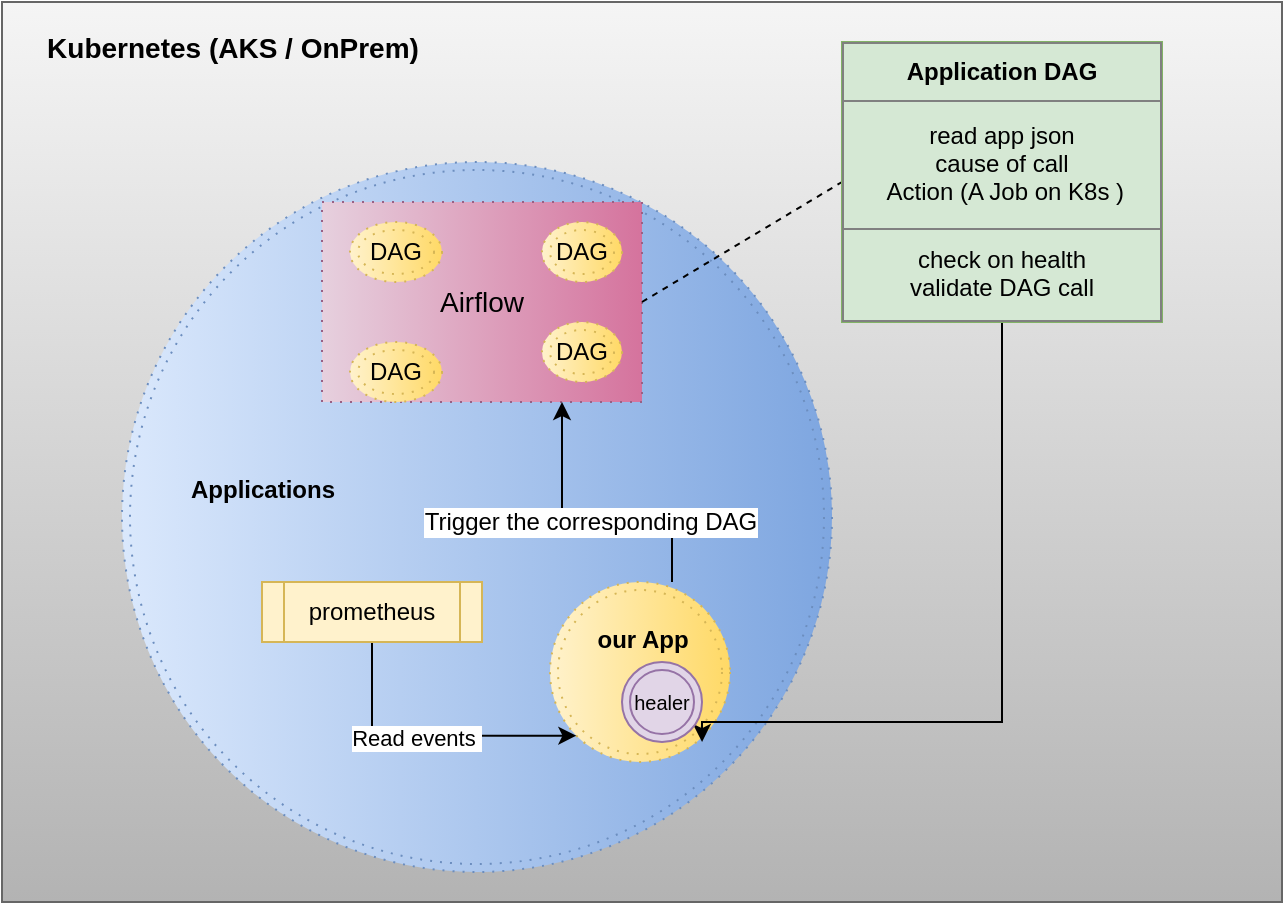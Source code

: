 <mxfile version="16.6.2" type="github">
  <diagram id="mIwNi9Hr0O3qaFUjUJp0" name="Page-1">
    <mxGraphModel dx="853" dy="648" grid="1" gridSize="10" guides="1" tooltips="1" connect="1" arrows="1" fold="1" page="1" pageScale="1" pageWidth="827" pageHeight="1169" math="0" shadow="0">
      <root>
        <mxCell id="0" />
        <mxCell id="1" parent="0" />
        <mxCell id="J7JKfiULfeazDq4PG8Th-1" value="" style="rounded=0;whiteSpace=wrap;html=1;fillColor=#f5f5f5;strokeColor=#666666;gradientColor=#b3b3b3;" parent="1" vertex="1">
          <mxGeometry x="50" y="120" width="640" height="450" as="geometry" />
        </mxCell>
        <mxCell id="kR7jz3Ybea96GFAlg0oj-19" value="" style="ellipse;shape=doubleEllipse;whiteSpace=wrap;html=1;aspect=fixed;dashed=1;dashPattern=1 4;fontSize=14;fillColor=#dae8fc;gradientColor=#7ea6e0;gradientDirection=east;strokeColor=#6c8ebf;" parent="1" vertex="1">
          <mxGeometry x="110" y="200" width="355" height="355" as="geometry" />
        </mxCell>
        <mxCell id="kR7jz3Ybea96GFAlg0oj-2" value="&lt;font style=&quot;font-size: 14px&quot;&gt;Kubernetes (AKS / OnPrem)&lt;/font&gt;" style="text;strokeColor=none;fillColor=none;html=1;fontSize=24;fontStyle=1;verticalAlign=middle;align=center;" parent="1" vertex="1">
          <mxGeometry x="70" y="120" width="190" height="40" as="geometry" />
        </mxCell>
        <mxCell id="kR7jz3Ybea96GFAlg0oj-4" value="Airflow" style="html=1;whiteSpace=wrap;container=1;recursiveResize=0;collapsible=0;dashed=1;dashPattern=1 4;fontSize=14;fillColor=#e6d0de;gradientColor=#d5739d;gradientDirection=east;strokeColor=#996185;" parent="1" vertex="1">
          <mxGeometry x="210" y="220" width="160" height="100" as="geometry" />
        </mxCell>
        <mxCell id="kR7jz3Ybea96GFAlg0oj-32" value="DAG" style="ellipse;shape=doubleEllipse;whiteSpace=wrap;html=1;dashed=1;dashPattern=1 4;fontSize=12;fillColor=#fff2cc;gradientColor=#ffd966;gradientDirection=east;strokeColor=#d6b656;" parent="kR7jz3Ybea96GFAlg0oj-4" vertex="1">
          <mxGeometry x="14" y="70" width="46" height="30" as="geometry" />
        </mxCell>
        <mxCell id="kR7jz3Ybea96GFAlg0oj-29" value="DAG" style="ellipse;shape=doubleEllipse;whiteSpace=wrap;html=1;dashed=1;dashPattern=1 4;fontSize=12;fillColor=#fff2cc;gradientColor=#ffd966;gradientDirection=east;strokeColor=#d6b656;" parent="kR7jz3Ybea96GFAlg0oj-4" vertex="1">
          <mxGeometry x="14" y="10" width="46" height="30" as="geometry" />
        </mxCell>
        <mxCell id="kR7jz3Ybea96GFAlg0oj-24" value="DAG" style="ellipse;shape=doubleEllipse;whiteSpace=wrap;html=1;dashed=1;dashPattern=1 4;fontSize=12;fillColor=#fff2cc;gradientColor=#ffd966;gradientDirection=east;strokeColor=#d6b656;" parent="kR7jz3Ybea96GFAlg0oj-4" vertex="1">
          <mxGeometry x="110" y="60" width="40" height="30" as="geometry" />
        </mxCell>
        <mxCell id="kR7jz3Ybea96GFAlg0oj-38" value="DAG" style="ellipse;shape=doubleEllipse;whiteSpace=wrap;html=1;dashed=1;dashPattern=1 4;fontSize=12;fillColor=#fff2cc;gradientColor=#ffd966;gradientDirection=east;strokeColor=#d6b656;" parent="kR7jz3Ybea96GFAlg0oj-4" vertex="1">
          <mxGeometry x="110" y="10" width="40" height="30" as="geometry" />
        </mxCell>
        <mxCell id="kR7jz3Ybea96GFAlg0oj-21" value="" style="ellipse;shape=doubleEllipse;whiteSpace=wrap;html=1;aspect=fixed;dashed=1;dashPattern=1 4;fontSize=14;fillColor=#fff2cc;gradientColor=#ffd966;gradientDirection=east;strokeColor=#d6b656;" parent="1" vertex="1">
          <mxGeometry x="324" y="410" width="90" height="90" as="geometry" />
        </mxCell>
        <mxCell id="kR7jz3Ybea96GFAlg0oj-22" value="&lt;font style=&quot;font-size: 12px&quot;&gt;Applications&lt;/font&gt;" style="text;strokeColor=none;fillColor=none;html=1;fontSize=24;fontStyle=1;verticalAlign=middle;align=center;dashed=1;dashPattern=1 4;" parent="1" vertex="1">
          <mxGeometry x="140" y="350" width="80" height="20" as="geometry" />
        </mxCell>
        <mxCell id="kR7jz3Ybea96GFAlg0oj-40" style="edgeStyle=orthogonalEdgeStyle;rounded=0;orthogonalLoop=1;jettySize=auto;html=1;entryX=0.75;entryY=1;entryDx=0;entryDy=0;fontSize=12;" parent="1" target="kR7jz3Ybea96GFAlg0oj-4" edge="1">
          <mxGeometry relative="1" as="geometry">
            <mxPoint x="385" y="410" as="sourcePoint" />
            <Array as="points">
              <mxPoint x="385" y="380" />
              <mxPoint x="330" y="380" />
            </Array>
          </mxGeometry>
        </mxCell>
        <mxCell id="kR7jz3Ybea96GFAlg0oj-41" value="Trigger the corresponding DAG" style="edgeLabel;html=1;align=center;verticalAlign=middle;resizable=0;points=[];fontSize=12;" parent="kR7jz3Ybea96GFAlg0oj-40" vertex="1" connectable="0">
          <mxGeometry x="-0.069" relative="1" as="geometry">
            <mxPoint x="-4" as="offset" />
          </mxGeometry>
        </mxCell>
        <mxCell id="kR7jz3Ybea96GFAlg0oj-23" value="&lt;span style=&quot;font-size: 12px&quot;&gt;our App&lt;/span&gt;" style="text;strokeColor=none;fillColor=none;html=1;fontSize=24;fontStyle=1;verticalAlign=middle;align=center;dashed=1;dashPattern=1 4;" parent="1" vertex="1">
          <mxGeometry x="355" y="420" width="30" height="30" as="geometry" />
        </mxCell>
        <mxCell id="twOSvo3NPd2s81SiF1JN-1" style="edgeStyle=orthogonalEdgeStyle;rounded=0;orthogonalLoop=1;jettySize=auto;html=1;exitX=0.5;exitY=1;exitDx=0;exitDy=0;" edge="1" parent="1" source="kR7jz3Ybea96GFAlg0oj-22" target="kR7jz3Ybea96GFAlg0oj-22">
          <mxGeometry relative="1" as="geometry" />
        </mxCell>
        <mxCell id="twOSvo3NPd2s81SiF1JN-6" style="edgeStyle=orthogonalEdgeStyle;rounded=0;orthogonalLoop=1;jettySize=auto;html=1;exitX=0.5;exitY=1;exitDx=0;exitDy=0;entryX=0;entryY=1;entryDx=0;entryDy=0;" edge="1" parent="1" source="twOSvo3NPd2s81SiF1JN-2" target="kR7jz3Ybea96GFAlg0oj-21">
          <mxGeometry relative="1" as="geometry" />
        </mxCell>
        <mxCell id="twOSvo3NPd2s81SiF1JN-7" value="Read events&amp;nbsp;" style="edgeLabel;html=1;align=center;verticalAlign=middle;resizable=0;points=[];" vertex="1" connectable="0" parent="twOSvo3NPd2s81SiF1JN-6">
          <mxGeometry x="-0.076" y="-1" relative="1" as="geometry">
            <mxPoint as="offset" />
          </mxGeometry>
        </mxCell>
        <mxCell id="twOSvo3NPd2s81SiF1JN-2" value="prometheus" style="shape=process;whiteSpace=wrap;html=1;backgroundOutline=1;fillColor=#fff2cc;strokeColor=#d6b656;" vertex="1" parent="1">
          <mxGeometry x="180" y="410" width="110" height="30" as="geometry" />
        </mxCell>
        <mxCell id="twOSvo3NPd2s81SiF1JN-3" value="" style="endArrow=none;dashed=1;html=1;rounded=0;entryX=0;entryY=0.5;entryDx=0;entryDy=0;exitX=1;exitY=0.5;exitDx=0;exitDy=0;" edge="1" parent="1" source="kR7jz3Ybea96GFAlg0oj-4" target="twOSvo3NPd2s81SiF1JN-4">
          <mxGeometry width="50" height="50" relative="1" as="geometry">
            <mxPoint x="390" y="360" as="sourcePoint" />
            <mxPoint x="440" y="310" as="targetPoint" />
            <Array as="points" />
          </mxGeometry>
        </mxCell>
        <mxCell id="twOSvo3NPd2s81SiF1JN-9" style="edgeStyle=orthogonalEdgeStyle;rounded=0;orthogonalLoop=1;jettySize=auto;html=1;exitX=0.5;exitY=1;exitDx=0;exitDy=0;entryX=0.817;entryY=0.817;entryDx=0;entryDy=0;entryPerimeter=0;" edge="1" parent="1" source="twOSvo3NPd2s81SiF1JN-4" target="kR7jz3Ybea96GFAlg0oj-19">
          <mxGeometry relative="1" as="geometry">
            <Array as="points">
              <mxPoint x="550" y="480" />
              <mxPoint x="400" y="480" />
            </Array>
          </mxGeometry>
        </mxCell>
        <mxCell id="twOSvo3NPd2s81SiF1JN-4" value="&lt;table border=&quot;1&quot; width=&quot;100%&quot; cellpadding=&quot;4&quot; style=&quot;width: 100% ; height: 100% ; border-collapse: collapse&quot;&gt;&lt;tbody&gt;&lt;tr&gt;&lt;th align=&quot;center&quot;&gt;Application DAG&lt;/th&gt;&lt;/tr&gt;&lt;tr&gt;&lt;td align=&quot;center&quot;&gt;read app json&lt;br&gt;cause of call&lt;br&gt;&amp;nbsp;Action (A Job on K8s )&lt;/td&gt;&lt;/tr&gt;&lt;tr&gt;&lt;td align=&quot;center&quot;&gt;check on health&lt;br&gt;validate DAG call&lt;/td&gt;&lt;/tr&gt;&lt;/tbody&gt;&lt;/table&gt;" style="text;html=1;strokeColor=#82b366;fillColor=#d5e8d4;overflow=fill;" vertex="1" parent="1">
          <mxGeometry x="470" y="140" width="160" height="140" as="geometry" />
        </mxCell>
        <mxCell id="twOSvo3NPd2s81SiF1JN-10" value="&lt;font style=&quot;font-size: 10px&quot;&gt;healer&lt;/font&gt;" style="ellipse;shape=doubleEllipse;whiteSpace=wrap;html=1;aspect=fixed;fillColor=#e1d5e7;strokeColor=#9673a6;" vertex="1" parent="1">
          <mxGeometry x="360" y="450" width="40" height="40" as="geometry" />
        </mxCell>
      </root>
    </mxGraphModel>
  </diagram>
</mxfile>
